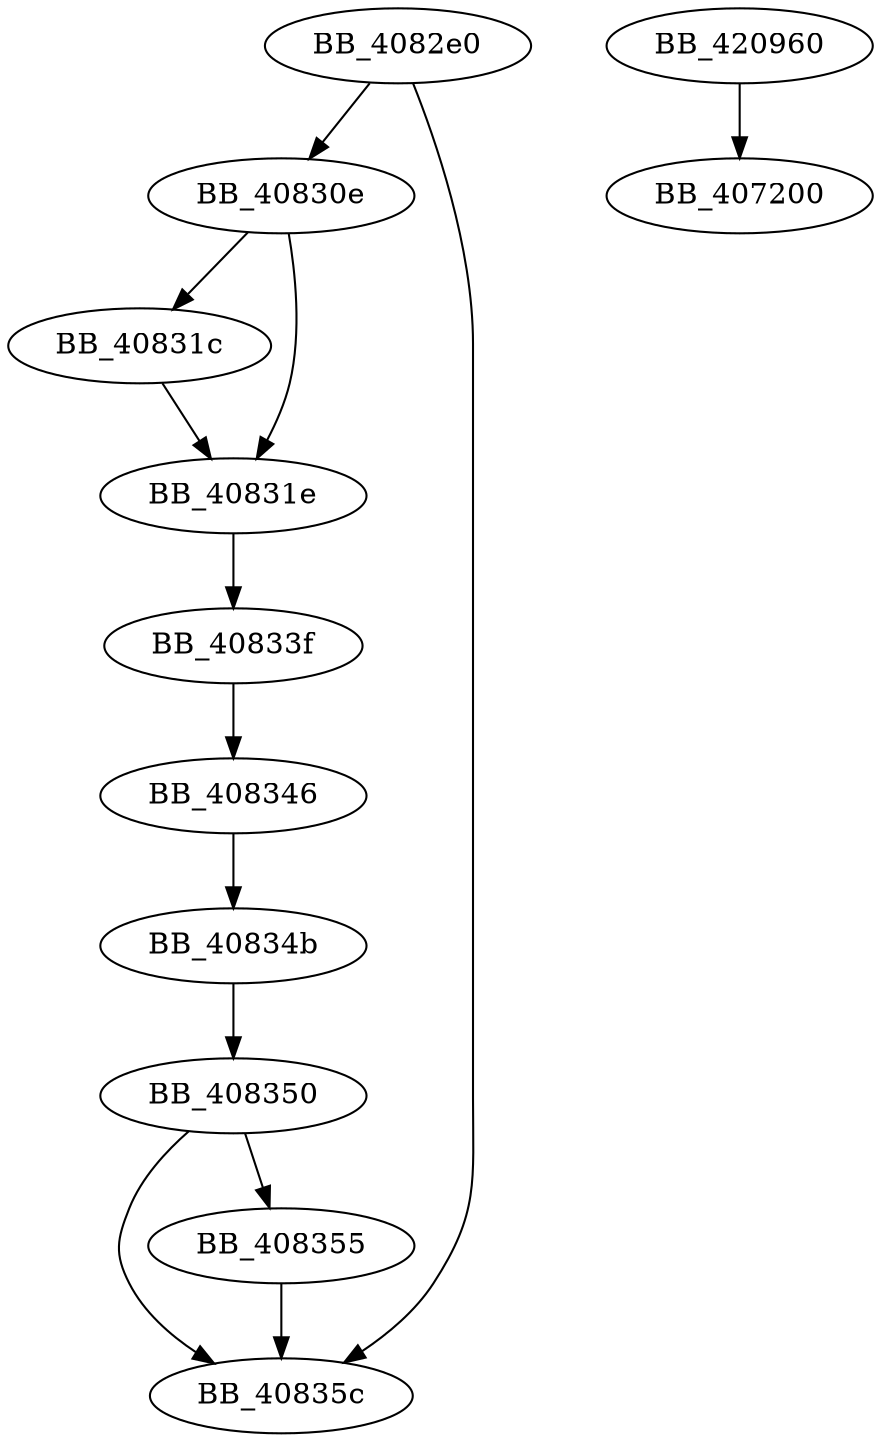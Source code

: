 DiGraph sub_4082E0{
BB_4082e0->BB_40830e
BB_4082e0->BB_40835c
BB_40830e->BB_40831c
BB_40830e->BB_40831e
BB_40831c->BB_40831e
BB_40831e->BB_40833f
BB_40833f->BB_408346
BB_408346->BB_40834b
BB_40834b->BB_408350
BB_408350->BB_408355
BB_408350->BB_40835c
BB_408355->BB_40835c
BB_420960->BB_407200
}
